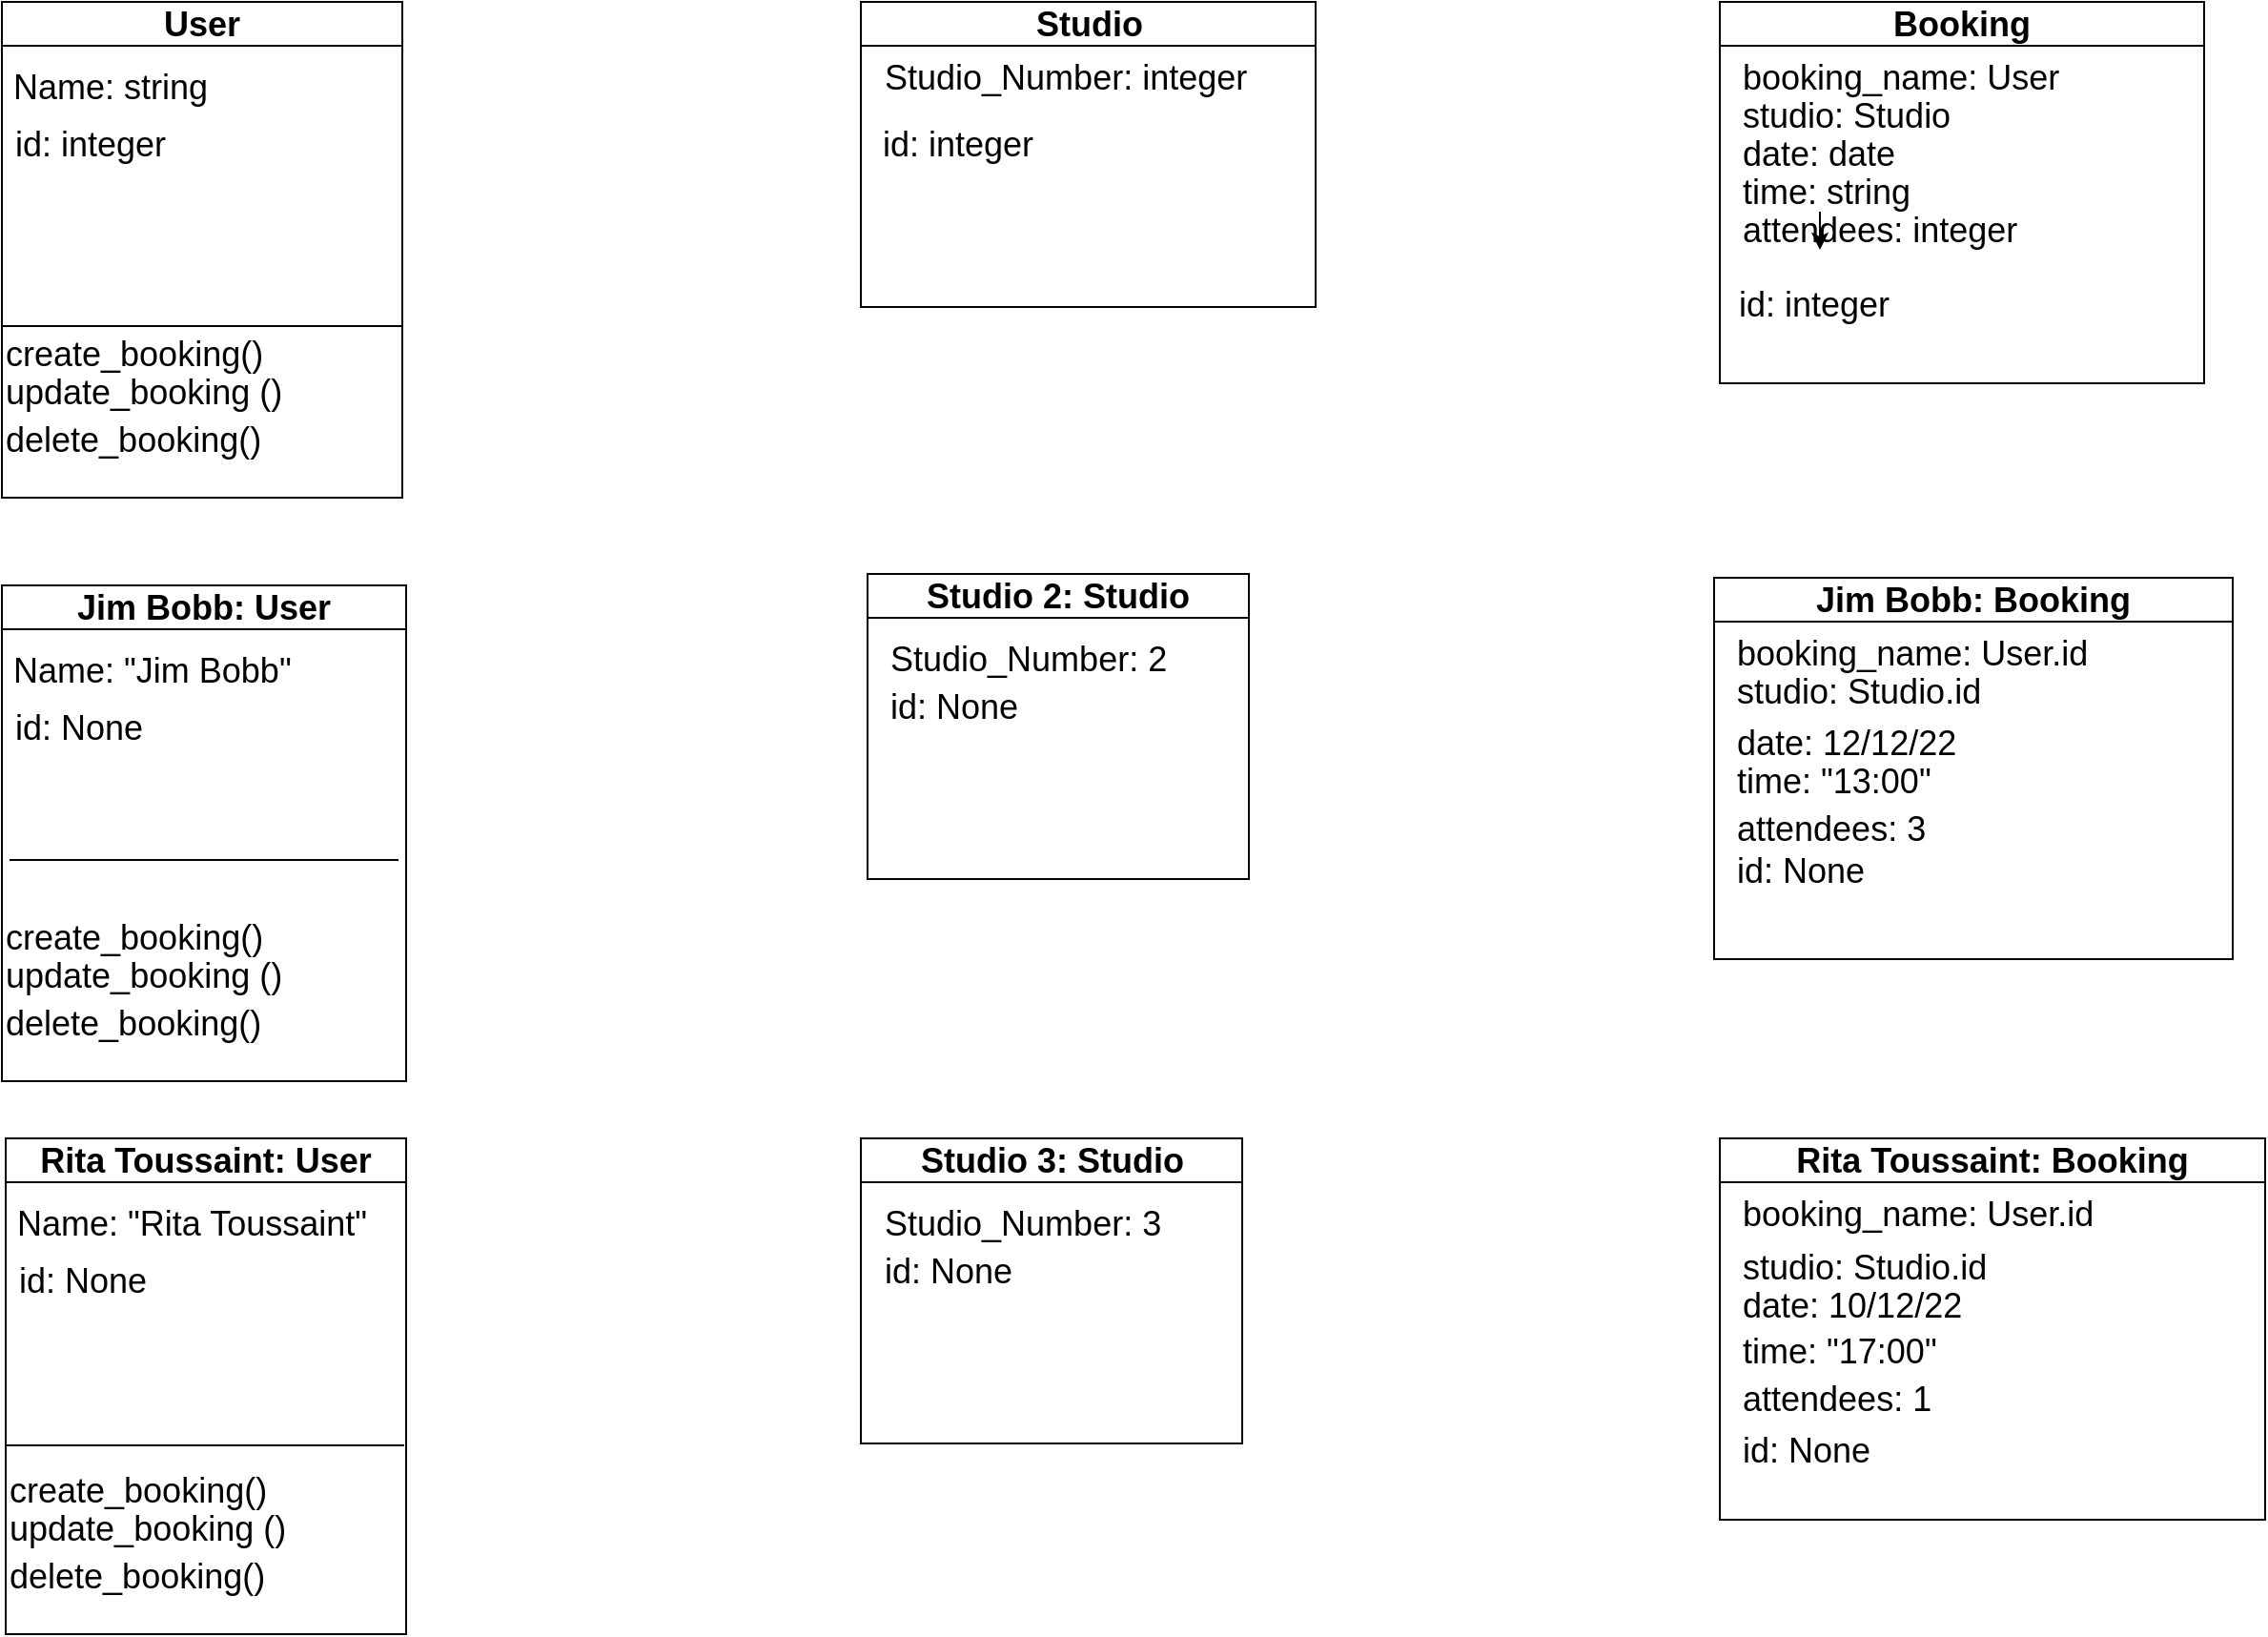 <mxfile version="20.6.0" type="github">
  <diagram id="C5RBs43oDa-KdzZeNtuy" name="Page-1">
    <mxGraphModel dx="1572" dy="828" grid="0" gridSize="10" guides="1" tooltips="1" connect="1" arrows="1" fold="1" page="1" pageScale="1" pageWidth="1369" pageHeight="960" math="0" shadow="0">
      <root>
        <mxCell id="WIyWlLk6GJQsqaUBKTNV-0" />
        <mxCell id="WIyWlLk6GJQsqaUBKTNV-1" parent="WIyWlLk6GJQsqaUBKTNV-0" />
        <mxCell id="b5-lC_gH31U_IA7LsAaC-8" value="Studio" style="swimlane;whiteSpace=wrap;html=1;fillColor=none;fontSize=18;" parent="WIyWlLk6GJQsqaUBKTNV-1" vertex="1">
          <mxGeometry x="584.5" y="102" width="238.5" height="160" as="geometry" />
        </mxCell>
        <mxCell id="CqU7CqtS4Uw52eYwygqq-0" value="" style="group;fontSize=18;whiteSpace=wrap;" parent="b5-lC_gH31U_IA7LsAaC-8" vertex="1" connectable="0">
          <mxGeometry x="9" y="30" width="203" height="60" as="geometry" />
        </mxCell>
        <mxCell id="b5-lC_gH31U_IA7LsAaC-9" value="Studio_Number: integer" style="text;html=1;strokeColor=none;fillColor=none;align=left;verticalAlign=middle;whiteSpace=wrap;rounded=0;fontSize=18;" parent="CqU7CqtS4Uw52eYwygqq-0" vertex="1">
          <mxGeometry x="1" width="202" height="20" as="geometry" />
        </mxCell>
        <mxCell id="b5-lC_gH31U_IA7LsAaC-19" value="id: integer" style="text;html=1;strokeColor=none;fillColor=none;align=left;verticalAlign=middle;whiteSpace=wrap;rounded=0;fontSize=18;" parent="CqU7CqtS4Uw52eYwygqq-0" vertex="1">
          <mxGeometry y="30" width="170" height="30" as="geometry" />
        </mxCell>
        <mxCell id="b5-lC_gH31U_IA7LsAaC-13" value="Booking" style="swimlane;whiteSpace=wrap;html=1;fillColor=none;fontSize=18;" parent="WIyWlLk6GJQsqaUBKTNV-1" vertex="1">
          <mxGeometry x="1035" y="102" width="254" height="200" as="geometry" />
        </mxCell>
        <mxCell id="b5-lC_gH31U_IA7LsAaC-14" value="booking_name: User" style="text;html=1;strokeColor=none;fillColor=none;align=left;verticalAlign=middle;whiteSpace=wrap;rounded=0;fontSize=18;" parent="b5-lC_gH31U_IA7LsAaC-13" vertex="1">
          <mxGeometry x="10" y="30" width="196" height="20" as="geometry" />
        </mxCell>
        <mxCell id="b5-lC_gH31U_IA7LsAaC-15" value="studio: Studio" style="text;html=1;strokeColor=none;fillColor=none;align=left;verticalAlign=middle;whiteSpace=wrap;rounded=0;fontSize=18;" parent="b5-lC_gH31U_IA7LsAaC-13" vertex="1">
          <mxGeometry x="10" y="50" width="170" height="20" as="geometry" />
        </mxCell>
        <mxCell id="b5-lC_gH31U_IA7LsAaC-16" value="date: date" style="text;html=1;strokeColor=none;fillColor=none;align=left;verticalAlign=middle;whiteSpace=wrap;rounded=0;fontSize=18;" parent="b5-lC_gH31U_IA7LsAaC-13" vertex="1">
          <mxGeometry x="10" y="70" width="170" height="20" as="geometry" />
        </mxCell>
        <mxCell id="b5-lC_gH31U_IA7LsAaC-17" value="time: string" style="text;html=1;strokeColor=none;fillColor=none;align=left;verticalAlign=middle;whiteSpace=wrap;rounded=0;fontSize=18;" parent="b5-lC_gH31U_IA7LsAaC-13" vertex="1">
          <mxGeometry x="10" y="90" width="170" height="20" as="geometry" />
        </mxCell>
        <mxCell id="b5-lC_gH31U_IA7LsAaC-18" value="id: integer" style="text;html=1;strokeColor=none;fillColor=none;align=left;verticalAlign=middle;whiteSpace=wrap;rounded=0;fontSize=18;" parent="b5-lC_gH31U_IA7LsAaC-13" vertex="1">
          <mxGeometry x="8" y="144" width="170" height="30" as="geometry" />
        </mxCell>
        <mxCell id="b5-lC_gH31U_IA7LsAaC-66" value="attendees: integer" style="text;html=1;strokeColor=none;fillColor=none;align=left;verticalAlign=middle;whiteSpace=wrap;rounded=0;fontSize=18;" parent="b5-lC_gH31U_IA7LsAaC-13" vertex="1">
          <mxGeometry x="10" y="110" width="170" height="20" as="geometry" />
        </mxCell>
        <mxCell id="CqU7CqtS4Uw52eYwygqq-2" style="edgeStyle=orthogonalEdgeStyle;rounded=0;orthogonalLoop=1;jettySize=auto;html=1;exitX=0.25;exitY=0;exitDx=0;exitDy=0;entryX=0.25;entryY=1;entryDx=0;entryDy=0;fontSize=18;" parent="b5-lC_gH31U_IA7LsAaC-13" source="b5-lC_gH31U_IA7LsAaC-66" target="b5-lC_gH31U_IA7LsAaC-66" edge="1">
          <mxGeometry relative="1" as="geometry" />
        </mxCell>
        <mxCell id="b5-lC_gH31U_IA7LsAaC-20" value="User" style="swimlane;whiteSpace=wrap;html=1;fillColor=none;fontSize=18;" parent="WIyWlLk6GJQsqaUBKTNV-1" vertex="1">
          <mxGeometry x="134" y="102" width="210" height="260" as="geometry" />
        </mxCell>
        <mxCell id="b5-lC_gH31U_IA7LsAaC-24" value="" style="endArrow=none;html=1;rounded=0;fontSize=18;" parent="b5-lC_gH31U_IA7LsAaC-20" edge="1">
          <mxGeometry width="50" height="50" relative="1" as="geometry">
            <mxPoint x="10" y="170" as="sourcePoint" />
            <mxPoint x="210" y="170" as="targetPoint" />
            <Array as="points">
              <mxPoint y="170" />
            </Array>
          </mxGeometry>
        </mxCell>
        <mxCell id="b5-lC_gH31U_IA7LsAaC-25" value="&amp;nbsp;id: integer" style="text;html=1;strokeColor=none;fillColor=none;align=left;verticalAlign=middle;whiteSpace=wrap;rounded=0;fontSize=18;" parent="b5-lC_gH31U_IA7LsAaC-20" vertex="1">
          <mxGeometry y="60" width="210" height="30" as="geometry" />
        </mxCell>
        <mxCell id="b5-lC_gH31U_IA7LsAaC-1" value="Name: string" style="text;strokeColor=none;fillColor=none;align=left;verticalAlign=middle;spacingLeft=4;spacingRight=4;overflow=hidden;points=[[0,0.5],[1,0.5]];portConstraint=eastwest;rotatable=0;whiteSpace=wrap;html=1;fontSize=18;" parent="b5-lC_gH31U_IA7LsAaC-20" vertex="1">
          <mxGeometry y="30" width="210" height="30" as="geometry" />
        </mxCell>
        <mxCell id="b5-lC_gH31U_IA7LsAaC-5" value="create_booking()" style="text;html=1;strokeColor=none;fillColor=none;align=left;verticalAlign=middle;whiteSpace=wrap;rounded=0;fontSize=18;" parent="b5-lC_gH31U_IA7LsAaC-20" vertex="1">
          <mxGeometry y="175" width="210" height="20" as="geometry" />
        </mxCell>
        <mxCell id="b5-lC_gH31U_IA7LsAaC-6" value="update_booking ()" style="text;html=1;strokeColor=none;fillColor=none;align=left;verticalAlign=middle;whiteSpace=wrap;rounded=0;fontSize=18;" parent="b5-lC_gH31U_IA7LsAaC-20" vertex="1">
          <mxGeometry y="200" width="210" height="10" as="geometry" />
        </mxCell>
        <mxCell id="b5-lC_gH31U_IA7LsAaC-7" value="delete_booking()" style="text;html=1;strokeColor=none;fillColor=none;align=left;verticalAlign=middle;whiteSpace=wrap;rounded=0;fontSize=18;" parent="b5-lC_gH31U_IA7LsAaC-20" vertex="1">
          <mxGeometry y="220" width="200" height="20" as="geometry" />
        </mxCell>
        <mxCell id="b5-lC_gH31U_IA7LsAaC-26" value="Jim Bobb: User" style="swimlane;whiteSpace=wrap;html=1;fillColor=none;fontSize=18;" parent="WIyWlLk6GJQsqaUBKTNV-1" vertex="1">
          <mxGeometry x="134" y="408" width="212" height="260" as="geometry" />
        </mxCell>
        <mxCell id="b5-lC_gH31U_IA7LsAaC-28" value="&amp;nbsp;id: None" style="text;html=1;strokeColor=none;fillColor=none;align=left;verticalAlign=middle;whiteSpace=wrap;rounded=0;fontSize=18;" parent="b5-lC_gH31U_IA7LsAaC-26" vertex="1">
          <mxGeometry y="60" width="210" height="30" as="geometry" />
        </mxCell>
        <mxCell id="b5-lC_gH31U_IA7LsAaC-29" value="Name: &quot;Jim Bobb&quot;" style="text;strokeColor=none;fillColor=none;align=left;verticalAlign=middle;spacingLeft=4;spacingRight=4;overflow=hidden;points=[[0,0.5],[1,0.5]];portConstraint=eastwest;rotatable=0;whiteSpace=wrap;html=1;fontSize=18;" parent="b5-lC_gH31U_IA7LsAaC-26" vertex="1">
          <mxGeometry y="30" width="210" height="30" as="geometry" />
        </mxCell>
        <mxCell id="b5-lC_gH31U_IA7LsAaC-32" value="create_booking()" style="text;html=1;strokeColor=none;fillColor=none;align=left;verticalAlign=middle;whiteSpace=wrap;rounded=0;fontSize=18;" parent="b5-lC_gH31U_IA7LsAaC-26" vertex="1">
          <mxGeometry y="175" width="210" height="20" as="geometry" />
        </mxCell>
        <mxCell id="b5-lC_gH31U_IA7LsAaC-33" value="update_booking ()" style="text;html=1;strokeColor=none;fillColor=none;align=left;verticalAlign=middle;whiteSpace=wrap;rounded=0;fontSize=18;" parent="b5-lC_gH31U_IA7LsAaC-26" vertex="1">
          <mxGeometry y="200" width="210" height="10" as="geometry" />
        </mxCell>
        <mxCell id="b5-lC_gH31U_IA7LsAaC-34" value="delete_booking()" style="text;html=1;strokeColor=none;fillColor=none;align=left;verticalAlign=middle;whiteSpace=wrap;rounded=0;fontSize=18;" parent="b5-lC_gH31U_IA7LsAaC-26" vertex="1">
          <mxGeometry y="220" width="200" height="20" as="geometry" />
        </mxCell>
        <mxCell id="ALE-mpcOxD5U2mF2zTeb-1" value="" style="endArrow=none;html=1;rounded=0;" edge="1" parent="b5-lC_gH31U_IA7LsAaC-26">
          <mxGeometry width="50" height="50" relative="1" as="geometry">
            <mxPoint x="4" y="144" as="sourcePoint" />
            <mxPoint x="208" y="144" as="targetPoint" />
          </mxGeometry>
        </mxCell>
        <mxCell id="b5-lC_gH31U_IA7LsAaC-35" value="Studio 2: Studio" style="swimlane;whiteSpace=wrap;html=1;fillColor=none;fontSize=18;" parent="WIyWlLk6GJQsqaUBKTNV-1" vertex="1">
          <mxGeometry x="588" y="402" width="200" height="160" as="geometry" />
        </mxCell>
        <mxCell id="b5-lC_gH31U_IA7LsAaC-36" value="Studio_Number: 2" style="text;html=1;strokeColor=none;fillColor=none;align=left;verticalAlign=middle;whiteSpace=wrap;rounded=0;fontSize=18;" parent="b5-lC_gH31U_IA7LsAaC-35" vertex="1">
          <mxGeometry x="10" y="30" width="170" height="30" as="geometry" />
        </mxCell>
        <mxCell id="b5-lC_gH31U_IA7LsAaC-39" value="id: None" style="text;html=1;strokeColor=none;fillColor=none;align=left;verticalAlign=middle;whiteSpace=wrap;rounded=0;fontSize=18;" parent="b5-lC_gH31U_IA7LsAaC-35" vertex="1">
          <mxGeometry x="10" y="60" width="170" height="20" as="geometry" />
        </mxCell>
        <mxCell id="b5-lC_gH31U_IA7LsAaC-40" value="Jim Bobb: Booking" style="swimlane;whiteSpace=wrap;html=1;fillColor=none;fontSize=18;" parent="WIyWlLk6GJQsqaUBKTNV-1" vertex="1">
          <mxGeometry x="1032" y="404" width="272" height="200" as="geometry" />
        </mxCell>
        <mxCell id="b5-lC_gH31U_IA7LsAaC-41" value="booking_name: User.id" style="text;html=1;strokeColor=none;fillColor=none;align=left;verticalAlign=middle;whiteSpace=wrap;rounded=0;fontSize=18;" parent="b5-lC_gH31U_IA7LsAaC-40" vertex="1">
          <mxGeometry x="10" y="30" width="228" height="20" as="geometry" />
        </mxCell>
        <mxCell id="b5-lC_gH31U_IA7LsAaC-42" value="studio: Studio.id" style="text;html=1;strokeColor=none;fillColor=none;align=left;verticalAlign=middle;whiteSpace=wrap;rounded=0;fontSize=18;" parent="b5-lC_gH31U_IA7LsAaC-40" vertex="1">
          <mxGeometry x="10" y="50" width="245" height="20" as="geometry" />
        </mxCell>
        <mxCell id="b5-lC_gH31U_IA7LsAaC-43" value="date: 12/12/22" style="text;html=1;strokeColor=none;fillColor=none;align=left;verticalAlign=middle;whiteSpace=wrap;rounded=0;fontSize=18;" parent="b5-lC_gH31U_IA7LsAaC-40" vertex="1">
          <mxGeometry x="10" y="77" width="170" height="20" as="geometry" />
        </mxCell>
        <mxCell id="b5-lC_gH31U_IA7LsAaC-44" value="time: &quot;13:00&quot;" style="text;html=1;strokeColor=none;fillColor=none;align=left;verticalAlign=middle;whiteSpace=wrap;rounded=0;fontSize=18;" parent="b5-lC_gH31U_IA7LsAaC-40" vertex="1">
          <mxGeometry x="10" y="97" width="170" height="20" as="geometry" />
        </mxCell>
        <mxCell id="b5-lC_gH31U_IA7LsAaC-45" value="id: None" style="text;html=1;strokeColor=none;fillColor=none;align=left;verticalAlign=middle;whiteSpace=wrap;rounded=0;fontSize=18;" parent="b5-lC_gH31U_IA7LsAaC-40" vertex="1">
          <mxGeometry x="10" y="146" width="170" height="15" as="geometry" />
        </mxCell>
        <mxCell id="b5-lC_gH31U_IA7LsAaC-67" value="attendees: 3" style="text;html=1;strokeColor=none;fillColor=none;align=left;verticalAlign=middle;whiteSpace=wrap;rounded=0;fontSize=18;" parent="b5-lC_gH31U_IA7LsAaC-40" vertex="1">
          <mxGeometry x="10" y="124" width="170" height="15" as="geometry" />
        </mxCell>
        <mxCell id="b5-lC_gH31U_IA7LsAaC-68" value="Rita Toussaint: User" style="swimlane;whiteSpace=wrap;html=1;fillColor=none;fontSize=18;" parent="WIyWlLk6GJQsqaUBKTNV-1" vertex="1">
          <mxGeometry x="136" y="698" width="210" height="260" as="geometry" />
        </mxCell>
        <mxCell id="b5-lC_gH31U_IA7LsAaC-70" value="&amp;nbsp;id: None" style="text;html=1;strokeColor=none;fillColor=none;align=left;verticalAlign=middle;whiteSpace=wrap;rounded=0;fontSize=18;" parent="b5-lC_gH31U_IA7LsAaC-68" vertex="1">
          <mxGeometry y="60" width="210" height="30" as="geometry" />
        </mxCell>
        <mxCell id="b5-lC_gH31U_IA7LsAaC-71" value="Name: &quot;Rita Toussaint&quot;" style="text;strokeColor=none;fillColor=none;align=left;verticalAlign=middle;spacingLeft=4;spacingRight=4;overflow=hidden;points=[[0,0.5],[1,0.5]];portConstraint=eastwest;rotatable=0;whiteSpace=wrap;html=1;fontSize=18;" parent="b5-lC_gH31U_IA7LsAaC-68" vertex="1">
          <mxGeometry y="30" width="210" height="30" as="geometry" />
        </mxCell>
        <mxCell id="b5-lC_gH31U_IA7LsAaC-74" value="create_booking()" style="text;html=1;strokeColor=none;fillColor=none;align=left;verticalAlign=middle;whiteSpace=wrap;rounded=0;fontSize=18;" parent="b5-lC_gH31U_IA7LsAaC-68" vertex="1">
          <mxGeometry y="175" width="210" height="20" as="geometry" />
        </mxCell>
        <mxCell id="b5-lC_gH31U_IA7LsAaC-75" value="update_booking ()" style="text;html=1;strokeColor=none;fillColor=none;align=left;verticalAlign=middle;whiteSpace=wrap;rounded=0;fontSize=18;" parent="b5-lC_gH31U_IA7LsAaC-68" vertex="1">
          <mxGeometry y="200" width="210" height="10" as="geometry" />
        </mxCell>
        <mxCell id="b5-lC_gH31U_IA7LsAaC-76" value="delete_booking()" style="text;html=1;strokeColor=none;fillColor=none;align=left;verticalAlign=middle;whiteSpace=wrap;rounded=0;fontSize=18;" parent="b5-lC_gH31U_IA7LsAaC-68" vertex="1">
          <mxGeometry y="220" width="200" height="20" as="geometry" />
        </mxCell>
        <mxCell id="CqU7CqtS4Uw52eYwygqq-1" value="" style="endArrow=none;html=1;rounded=0;fontSize=18;" parent="b5-lC_gH31U_IA7LsAaC-68" edge="1">
          <mxGeometry width="50" height="50" relative="1" as="geometry">
            <mxPoint y="161" as="sourcePoint" />
            <mxPoint x="209" y="161" as="targetPoint" />
          </mxGeometry>
        </mxCell>
        <mxCell id="b5-lC_gH31U_IA7LsAaC-77" value="Studio 3: Studio" style="swimlane;whiteSpace=wrap;html=1;fillColor=none;fontSize=18;" parent="WIyWlLk6GJQsqaUBKTNV-1" vertex="1">
          <mxGeometry x="584.5" y="698" width="200" height="160" as="geometry" />
        </mxCell>
        <mxCell id="b5-lC_gH31U_IA7LsAaC-78" value="Studio_Number: 3" style="text;html=1;strokeColor=none;fillColor=none;align=left;verticalAlign=middle;whiteSpace=wrap;rounded=0;fontSize=18;" parent="b5-lC_gH31U_IA7LsAaC-77" vertex="1">
          <mxGeometry x="10" y="30" width="170" height="30" as="geometry" />
        </mxCell>
        <mxCell id="b5-lC_gH31U_IA7LsAaC-81" value="id: None" style="text;html=1;strokeColor=none;fillColor=none;align=left;verticalAlign=middle;whiteSpace=wrap;rounded=0;fontSize=18;" parent="b5-lC_gH31U_IA7LsAaC-77" vertex="1">
          <mxGeometry x="10" y="60" width="170" height="20" as="geometry" />
        </mxCell>
        <mxCell id="b5-lC_gH31U_IA7LsAaC-82" value="Rita Toussaint: Booking" style="swimlane;whiteSpace=wrap;html=1;fillColor=none;fontSize=18;" parent="WIyWlLk6GJQsqaUBKTNV-1" vertex="1">
          <mxGeometry x="1035" y="698" width="286" height="200" as="geometry" />
        </mxCell>
        <mxCell id="b5-lC_gH31U_IA7LsAaC-83" value="booking_name: User.id" style="text;html=1;strokeColor=none;fillColor=none;align=left;verticalAlign=middle;whiteSpace=wrap;rounded=0;fontSize=18;" parent="b5-lC_gH31U_IA7LsAaC-82" vertex="1">
          <mxGeometry x="10" y="30" width="276" height="20" as="geometry" />
        </mxCell>
        <mxCell id="b5-lC_gH31U_IA7LsAaC-84" value="studio: Studio.id" style="text;html=1;strokeColor=none;fillColor=none;align=left;verticalAlign=middle;whiteSpace=wrap;rounded=0;fontSize=18;" parent="b5-lC_gH31U_IA7LsAaC-82" vertex="1">
          <mxGeometry x="10" y="58" width="252" height="20" as="geometry" />
        </mxCell>
        <mxCell id="b5-lC_gH31U_IA7LsAaC-85" value="date: 10/12/22" style="text;html=1;strokeColor=none;fillColor=none;align=left;verticalAlign=middle;whiteSpace=wrap;rounded=0;fontSize=18;" parent="b5-lC_gH31U_IA7LsAaC-82" vertex="1">
          <mxGeometry x="10" y="78" width="170" height="20" as="geometry" />
        </mxCell>
        <mxCell id="b5-lC_gH31U_IA7LsAaC-86" value="time: &quot;17:00&quot;" style="text;html=1;strokeColor=none;fillColor=none;align=left;verticalAlign=middle;whiteSpace=wrap;rounded=0;fontSize=18;" parent="b5-lC_gH31U_IA7LsAaC-82" vertex="1">
          <mxGeometry x="10" y="102" width="170" height="20" as="geometry" />
        </mxCell>
        <mxCell id="b5-lC_gH31U_IA7LsAaC-87" value="id: None" style="text;html=1;strokeColor=none;fillColor=none;align=left;verticalAlign=middle;whiteSpace=wrap;rounded=0;fontSize=18;" parent="b5-lC_gH31U_IA7LsAaC-82" vertex="1">
          <mxGeometry x="10" y="154" width="170" height="20" as="geometry" />
        </mxCell>
        <mxCell id="b5-lC_gH31U_IA7LsAaC-88" value="attendees: 1" style="text;html=1;strokeColor=none;fillColor=none;align=left;verticalAlign=middle;whiteSpace=wrap;rounded=0;fontSize=18;" parent="b5-lC_gH31U_IA7LsAaC-82" vertex="1">
          <mxGeometry x="10" y="129" width="170" height="15" as="geometry" />
        </mxCell>
      </root>
    </mxGraphModel>
  </diagram>
</mxfile>
